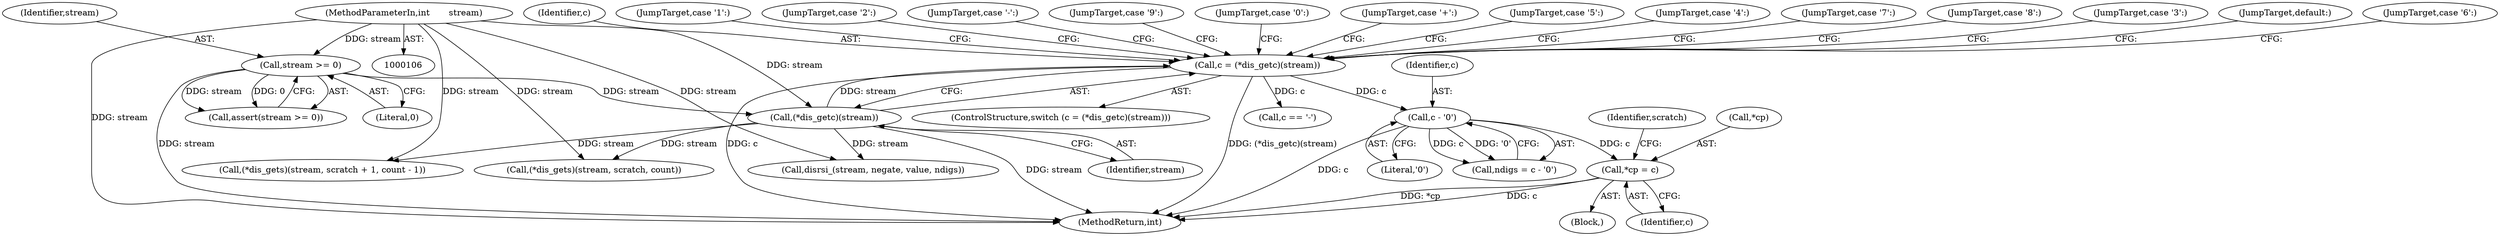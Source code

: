 digraph "0_torque_3ed749263abe3d69fa3626d142a5789dcb5a5684@pointer" {
"1000307" [label="(Call,*cp = c)"];
"1000268" [label="(Call,c - '0')"];
"1000169" [label="(Call,c = (*dis_getc)(stream))"];
"1000171" [label="(Call,(*dis_getc)(stream))"];
"1000128" [label="(Call,stream >= 0)"];
"1000107" [label="(MethodParameterIn,int       stream)"];
"1000263" [label="(JumpTarget,case '7':)"];
"1000264" [label="(JumpTarget,case '8':)"];
"1000278" [label="(Call,(*dis_gets)(stream, scratch + 1, count - 1))"];
"1000259" [label="(JumpTarget,case '3':)"];
"1000171" [label="(Call,(*dis_getc)(stream))"];
"1000377" [label="(MethodReturn,int)"];
"1000179" [label="(Call,c == '-')"];
"1000362" [label="(JumpTarget,default:)"];
"1000262" [label="(JumpTarget,case '6':)"];
"1000170" [label="(Identifier,c)"];
"1000257" [label="(JumpTarget,case '1':)"];
"1000169" [label="(Call,c = (*dis_getc)(stream))"];
"1000129" [label="(Identifier,stream)"];
"1000258" [label="(JumpTarget,case '2':)"];
"1000174" [label="(JumpTarget,case '-':)"];
"1000265" [label="(JumpTarget,case '9':)"];
"1000270" [label="(Literal,'0')"];
"1000253" [label="(JumpTarget,case '0':)"];
"1000127" [label="(Call,assert(stream >= 0))"];
"1000269" [label="(Identifier,c)"];
"1000307" [label="(Call,*cp = c)"];
"1000168" [label="(ControlStructure,switch (c = (*dis_getc)(stream)))"];
"1000128" [label="(Call,stream >= 0)"];
"1000308" [label="(Call,*cp)"];
"1000175" [label="(JumpTarget,case '+':)"];
"1000261" [label="(JumpTarget,case '5':)"];
"1000260" [label="(JumpTarget,case '4':)"];
"1000301" [label="(Block,)"];
"1000348" [label="(Call,disrsi_(stream, negate, value, ndigs))"];
"1000172" [label="(Identifier,stream)"];
"1000268" [label="(Call,c - '0')"];
"1000184" [label="(Call,(*dis_gets)(stream, scratch, count))"];
"1000314" [label="(Identifier,scratch)"];
"1000310" [label="(Identifier,c)"];
"1000130" [label="(Literal,0)"];
"1000107" [label="(MethodParameterIn,int       stream)"];
"1000266" [label="(Call,ndigs = c - '0')"];
"1000307" -> "1000301"  [label="AST: "];
"1000307" -> "1000310"  [label="CFG: "];
"1000308" -> "1000307"  [label="AST: "];
"1000310" -> "1000307"  [label="AST: "];
"1000314" -> "1000307"  [label="CFG: "];
"1000307" -> "1000377"  [label="DDG: c"];
"1000307" -> "1000377"  [label="DDG: *cp"];
"1000268" -> "1000307"  [label="DDG: c"];
"1000268" -> "1000266"  [label="AST: "];
"1000268" -> "1000270"  [label="CFG: "];
"1000269" -> "1000268"  [label="AST: "];
"1000270" -> "1000268"  [label="AST: "];
"1000266" -> "1000268"  [label="CFG: "];
"1000268" -> "1000377"  [label="DDG: c"];
"1000268" -> "1000266"  [label="DDG: c"];
"1000268" -> "1000266"  [label="DDG: '0'"];
"1000169" -> "1000268"  [label="DDG: c"];
"1000169" -> "1000168"  [label="AST: "];
"1000169" -> "1000171"  [label="CFG: "];
"1000170" -> "1000169"  [label="AST: "];
"1000171" -> "1000169"  [label="AST: "];
"1000174" -> "1000169"  [label="CFG: "];
"1000175" -> "1000169"  [label="CFG: "];
"1000253" -> "1000169"  [label="CFG: "];
"1000257" -> "1000169"  [label="CFG: "];
"1000258" -> "1000169"  [label="CFG: "];
"1000259" -> "1000169"  [label="CFG: "];
"1000260" -> "1000169"  [label="CFG: "];
"1000261" -> "1000169"  [label="CFG: "];
"1000262" -> "1000169"  [label="CFG: "];
"1000263" -> "1000169"  [label="CFG: "];
"1000264" -> "1000169"  [label="CFG: "];
"1000265" -> "1000169"  [label="CFG: "];
"1000362" -> "1000169"  [label="CFG: "];
"1000169" -> "1000377"  [label="DDG: (*dis_getc)(stream)"];
"1000169" -> "1000377"  [label="DDG: c"];
"1000171" -> "1000169"  [label="DDG: stream"];
"1000169" -> "1000179"  [label="DDG: c"];
"1000171" -> "1000172"  [label="CFG: "];
"1000172" -> "1000171"  [label="AST: "];
"1000171" -> "1000377"  [label="DDG: stream"];
"1000128" -> "1000171"  [label="DDG: stream"];
"1000107" -> "1000171"  [label="DDG: stream"];
"1000171" -> "1000184"  [label="DDG: stream"];
"1000171" -> "1000278"  [label="DDG: stream"];
"1000171" -> "1000348"  [label="DDG: stream"];
"1000128" -> "1000127"  [label="AST: "];
"1000128" -> "1000130"  [label="CFG: "];
"1000129" -> "1000128"  [label="AST: "];
"1000130" -> "1000128"  [label="AST: "];
"1000127" -> "1000128"  [label="CFG: "];
"1000128" -> "1000377"  [label="DDG: stream"];
"1000128" -> "1000127"  [label="DDG: stream"];
"1000128" -> "1000127"  [label="DDG: 0"];
"1000107" -> "1000128"  [label="DDG: stream"];
"1000107" -> "1000106"  [label="AST: "];
"1000107" -> "1000377"  [label="DDG: stream"];
"1000107" -> "1000184"  [label="DDG: stream"];
"1000107" -> "1000278"  [label="DDG: stream"];
"1000107" -> "1000348"  [label="DDG: stream"];
}
